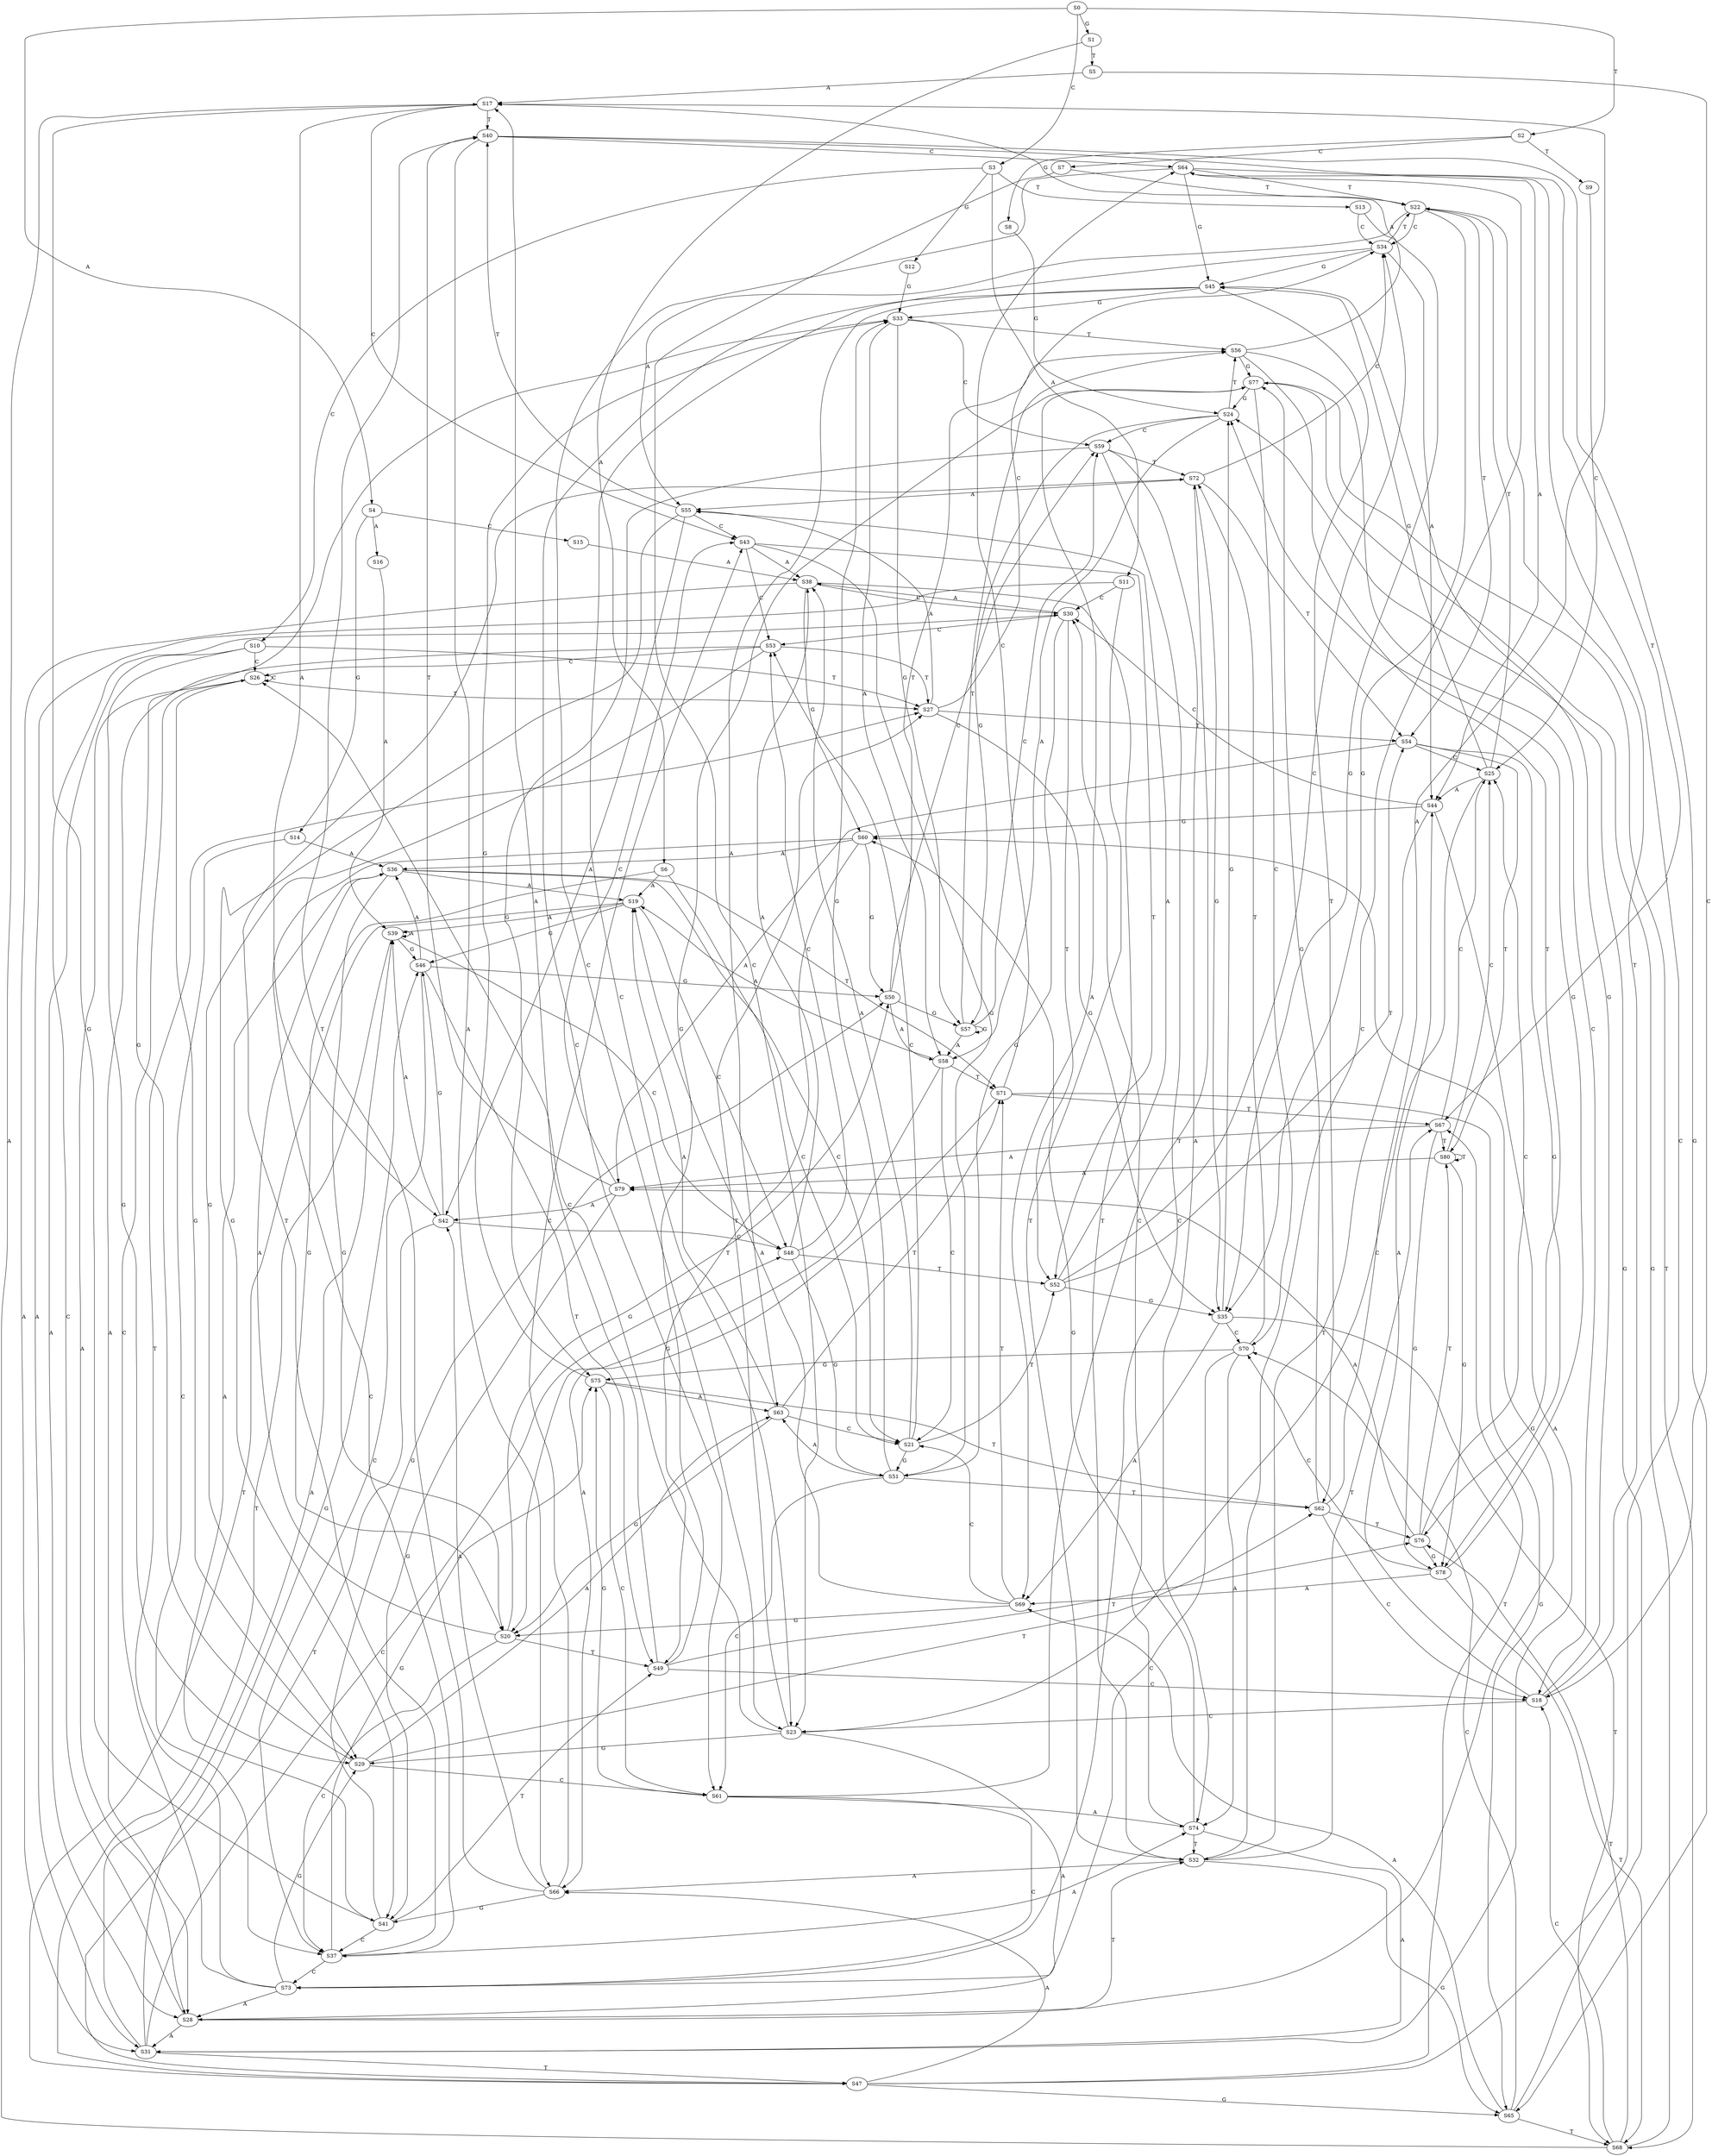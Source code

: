 strict digraph  {
	S0 -> S1 [ label = G ];
	S0 -> S2 [ label = T ];
	S0 -> S3 [ label = C ];
	S0 -> S4 [ label = A ];
	S1 -> S5 [ label = T ];
	S1 -> S6 [ label = A ];
	S2 -> S7 [ label = C ];
	S2 -> S8 [ label = G ];
	S2 -> S9 [ label = T ];
	S3 -> S10 [ label = C ];
	S3 -> S11 [ label = A ];
	S3 -> S12 [ label = G ];
	S3 -> S13 [ label = T ];
	S4 -> S14 [ label = G ];
	S4 -> S15 [ label = C ];
	S4 -> S16 [ label = A ];
	S5 -> S17 [ label = A ];
	S5 -> S18 [ label = C ];
	S6 -> S19 [ label = A ];
	S6 -> S20 [ label = G ];
	S6 -> S21 [ label = C ];
	S7 -> S22 [ label = T ];
	S7 -> S23 [ label = C ];
	S8 -> S24 [ label = G ];
	S9 -> S25 [ label = C ];
	S10 -> S26 [ label = C ];
	S10 -> S27 [ label = T ];
	S10 -> S28 [ label = A ];
	S10 -> S29 [ label = G ];
	S11 -> S30 [ label = C ];
	S11 -> S31 [ label = A ];
	S11 -> S32 [ label = T ];
	S12 -> S33 [ label = G ];
	S13 -> S34 [ label = C ];
	S13 -> S35 [ label = G ];
	S14 -> S36 [ label = A ];
	S14 -> S37 [ label = C ];
	S15 -> S38 [ label = A ];
	S16 -> S39 [ label = A ];
	S17 -> S40 [ label = T ];
	S17 -> S41 [ label = G ];
	S17 -> S42 [ label = A ];
	S17 -> S43 [ label = C ];
	S18 -> S44 [ label = A ];
	S18 -> S23 [ label = C ];
	S18 -> S45 [ label = G ];
	S18 -> S22 [ label = T ];
	S19 -> S46 [ label = G ];
	S19 -> S39 [ label = A ];
	S19 -> S47 [ label = T ];
	S19 -> S48 [ label = C ];
	S20 -> S36 [ label = A ];
	S20 -> S49 [ label = T ];
	S20 -> S50 [ label = G ];
	S20 -> S37 [ label = C ];
	S21 -> S51 [ label = G ];
	S21 -> S52 [ label = T ];
	S21 -> S38 [ label = A ];
	S21 -> S53 [ label = C ];
	S22 -> S54 [ label = T ];
	S22 -> S34 [ label = C ];
	S22 -> S35 [ label = G ];
	S22 -> S55 [ label = A ];
	S23 -> S28 [ label = A ];
	S23 -> S29 [ label = G ];
	S23 -> S27 [ label = T ];
	S23 -> S26 [ label = C ];
	S24 -> S56 [ label = T ];
	S24 -> S57 [ label = G ];
	S24 -> S58 [ label = A ];
	S24 -> S59 [ label = C ];
	S25 -> S45 [ label = G ];
	S25 -> S22 [ label = T ];
	S25 -> S44 [ label = A ];
	S25 -> S23 [ label = C ];
	S26 -> S29 [ label = G ];
	S26 -> S27 [ label = T ];
	S26 -> S26 [ label = C ];
	S26 -> S28 [ label = A ];
	S27 -> S34 [ label = C ];
	S27 -> S55 [ label = A ];
	S27 -> S35 [ label = G ];
	S27 -> S54 [ label = T ];
	S28 -> S31 [ label = A ];
	S28 -> S60 [ label = G ];
	S28 -> S30 [ label = C ];
	S28 -> S32 [ label = T ];
	S29 -> S61 [ label = C ];
	S29 -> S33 [ label = G ];
	S29 -> S62 [ label = T ];
	S29 -> S63 [ label = A ];
	S30 -> S52 [ label = T ];
	S30 -> S51 [ label = G ];
	S30 -> S53 [ label = C ];
	S30 -> S38 [ label = A ];
	S31 -> S39 [ label = A ];
	S31 -> S46 [ label = G ];
	S31 -> S48 [ label = C ];
	S31 -> S47 [ label = T ];
	S32 -> S64 [ label = C ];
	S32 -> S65 [ label = G ];
	S32 -> S66 [ label = A ];
	S32 -> S67 [ label = T ];
	S33 -> S58 [ label = A ];
	S33 -> S57 [ label = G ];
	S33 -> S56 [ label = T ];
	S33 -> S59 [ label = C ];
	S34 -> S23 [ label = C ];
	S34 -> S44 [ label = A ];
	S34 -> S22 [ label = T ];
	S34 -> S45 [ label = G ];
	S35 -> S68 [ label = T ];
	S35 -> S24 [ label = G ];
	S35 -> S69 [ label = A ];
	S35 -> S70 [ label = C ];
	S36 -> S19 [ label = A ];
	S36 -> S71 [ label = T ];
	S36 -> S20 [ label = G ];
	S36 -> S21 [ label = C ];
	S37 -> S72 [ label = T ];
	S37 -> S73 [ label = C ];
	S37 -> S74 [ label = A ];
	S37 -> S75 [ label = G ];
	S38 -> S31 [ label = A ];
	S38 -> S30 [ label = C ];
	S38 -> S32 [ label = T ];
	S38 -> S60 [ label = G ];
	S39 -> S46 [ label = G ];
	S39 -> S48 [ label = C ];
	S39 -> S39 [ label = A ];
	S39 -> S47 [ label = T ];
	S40 -> S67 [ label = T ];
	S40 -> S66 [ label = A ];
	S40 -> S64 [ label = C ];
	S40 -> S65 [ label = G ];
	S41 -> S36 [ label = A ];
	S41 -> S50 [ label = G ];
	S41 -> S49 [ label = T ];
	S41 -> S37 [ label = C ];
	S42 -> S39 [ label = A ];
	S42 -> S48 [ label = C ];
	S42 -> S47 [ label = T ];
	S42 -> S46 [ label = G ];
	S43 -> S38 [ label = A ];
	S43 -> S51 [ label = G ];
	S43 -> S52 [ label = T ];
	S43 -> S53 [ label = C ];
	S44 -> S60 [ label = G ];
	S44 -> S31 [ label = A ];
	S44 -> S30 [ label = C ];
	S44 -> S32 [ label = T ];
	S45 -> S62 [ label = T ];
	S45 -> S33 [ label = G ];
	S45 -> S63 [ label = A ];
	S45 -> S61 [ label = C ];
	S46 -> S50 [ label = G ];
	S46 -> S36 [ label = A ];
	S46 -> S49 [ label = T ];
	S46 -> S37 [ label = C ];
	S47 -> S65 [ label = G ];
	S47 -> S64 [ label = C ];
	S47 -> S66 [ label = A ];
	S47 -> S67 [ label = T ];
	S48 -> S52 [ label = T ];
	S48 -> S38 [ label = A ];
	S48 -> S51 [ label = G ];
	S48 -> S53 [ label = C ];
	S49 -> S17 [ label = A ];
	S49 -> S76 [ label = T ];
	S49 -> S77 [ label = G ];
	S49 -> S18 [ label = C ];
	S50 -> S57 [ label = G ];
	S50 -> S58 [ label = A ];
	S50 -> S56 [ label = T ];
	S50 -> S59 [ label = C ];
	S51 -> S62 [ label = T ];
	S51 -> S63 [ label = A ];
	S51 -> S33 [ label = G ];
	S51 -> S61 [ label = C ];
	S52 -> S54 [ label = T ];
	S52 -> S35 [ label = G ];
	S52 -> S55 [ label = A ];
	S52 -> S34 [ label = C ];
	S53 -> S29 [ label = G ];
	S53 -> S27 [ label = T ];
	S53 -> S28 [ label = A ];
	S53 -> S26 [ label = C ];
	S54 -> S78 [ label = G ];
	S54 -> S79 [ label = A ];
	S54 -> S80 [ label = T ];
	S54 -> S25 [ label = C ];
	S55 -> S41 [ label = G ];
	S55 -> S43 [ label = C ];
	S55 -> S42 [ label = A ];
	S55 -> S40 [ label = T ];
	S56 -> S76 [ label = T ];
	S56 -> S77 [ label = G ];
	S56 -> S17 [ label = A ];
	S56 -> S18 [ label = C ];
	S57 -> S56 [ label = T ];
	S57 -> S58 [ label = A ];
	S57 -> S59 [ label = C ];
	S57 -> S57 [ label = G ];
	S58 -> S20 [ label = G ];
	S58 -> S21 [ label = C ];
	S58 -> S19 [ label = A ];
	S58 -> S71 [ label = T ];
	S59 -> S75 [ label = G ];
	S59 -> S74 [ label = A ];
	S59 -> S73 [ label = C ];
	S59 -> S72 [ label = T ];
	S60 -> S50 [ label = G ];
	S60 -> S49 [ label = T ];
	S60 -> S36 [ label = A ];
	S60 -> S37 [ label = C ];
	S61 -> S75 [ label = G ];
	S61 -> S72 [ label = T ];
	S61 -> S74 [ label = A ];
	S61 -> S73 [ label = C ];
	S62 -> S17 [ label = A ];
	S62 -> S18 [ label = C ];
	S62 -> S76 [ label = T ];
	S62 -> S77 [ label = G ];
	S63 -> S19 [ label = A ];
	S63 -> S21 [ label = C ];
	S63 -> S20 [ label = G ];
	S63 -> S71 [ label = T ];
	S64 -> S22 [ label = T ];
	S64 -> S23 [ label = C ];
	S64 -> S44 [ label = A ];
	S64 -> S45 [ label = G ];
	S65 -> S69 [ label = A ];
	S65 -> S24 [ label = G ];
	S65 -> S70 [ label = C ];
	S65 -> S68 [ label = T ];
	S66 -> S43 [ label = C ];
	S66 -> S42 [ label = A ];
	S66 -> S40 [ label = T ];
	S66 -> S41 [ label = G ];
	S67 -> S78 [ label = G ];
	S67 -> S80 [ label = T ];
	S67 -> S79 [ label = A ];
	S67 -> S25 [ label = C ];
	S68 -> S18 [ label = C ];
	S68 -> S17 [ label = A ];
	S68 -> S77 [ label = G ];
	S68 -> S76 [ label = T ];
	S69 -> S19 [ label = A ];
	S69 -> S21 [ label = C ];
	S69 -> S20 [ label = G ];
	S69 -> S71 [ label = T ];
	S70 -> S72 [ label = T ];
	S70 -> S73 [ label = C ];
	S70 -> S74 [ label = A ];
	S70 -> S75 [ label = G ];
	S71 -> S65 [ label = G ];
	S71 -> S64 [ label = C ];
	S71 -> S67 [ label = T ];
	S71 -> S66 [ label = A ];
	S72 -> S34 [ label = C ];
	S72 -> S55 [ label = A ];
	S72 -> S54 [ label = T ];
	S72 -> S35 [ label = G ];
	S73 -> S27 [ label = T ];
	S73 -> S28 [ label = A ];
	S73 -> S29 [ label = G ];
	S73 -> S26 [ label = C ];
	S74 -> S31 [ label = A ];
	S74 -> S30 [ label = C ];
	S74 -> S60 [ label = G ];
	S74 -> S32 [ label = T ];
	S75 -> S33 [ label = G ];
	S75 -> S62 [ label = T ];
	S75 -> S63 [ label = A ];
	S75 -> S61 [ label = C ];
	S76 -> S80 [ label = T ];
	S76 -> S79 [ label = A ];
	S76 -> S78 [ label = G ];
	S76 -> S25 [ label = C ];
	S77 -> S24 [ label = G ];
	S77 -> S69 [ label = A ];
	S77 -> S68 [ label = T ];
	S77 -> S70 [ label = C ];
	S78 -> S68 [ label = T ];
	S78 -> S69 [ label = A ];
	S78 -> S24 [ label = G ];
	S78 -> S70 [ label = C ];
	S79 -> S43 [ label = C ];
	S79 -> S42 [ label = A ];
	S79 -> S40 [ label = T ];
	S79 -> S41 [ label = G ];
	S80 -> S25 [ label = C ];
	S80 -> S79 [ label = A ];
	S80 -> S80 [ label = T ];
	S80 -> S78 [ label = G ];
}
